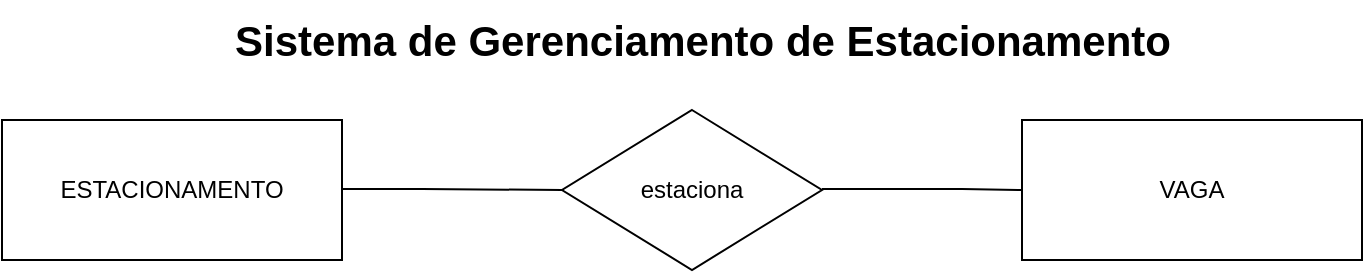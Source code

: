 <mxfile version="20.2.8" type="github">
  <diagram id="-3AMFFtKCczr6PJ7xZKp" name="Página-1">
    <mxGraphModel dx="868" dy="482" grid="1" gridSize="10" guides="1" tooltips="1" connect="1" arrows="1" fold="1" page="1" pageScale="1" pageWidth="827" pageHeight="1169" math="0" shadow="0">
      <root>
        <mxCell id="0" />
        <mxCell id="1" parent="0" />
        <mxCell id="rqUFjf_ysvI5r7aMsHxQ-1" value="ESTACIONAMENTO" style="rounded=0;whiteSpace=wrap;html=1;" parent="1" vertex="1">
          <mxGeometry x="40" y="90" width="170" height="70" as="geometry" />
        </mxCell>
        <mxCell id="rqUFjf_ysvI5r7aMsHxQ-2" value="Sistema de Gerenciamento de Estacionamento" style="text;html=1;resizable=0;autosize=1;align=center;verticalAlign=middle;points=[];fillColor=none;strokeColor=none;rounded=0;fontStyle=1;fontSize=21;" parent="1" vertex="1">
          <mxGeometry x="145" y="30" width="490" height="40" as="geometry" />
        </mxCell>
        <mxCell id="rylITT0ITqVEOuKbowbq-1" value="VAGA" style="rounded=0;whiteSpace=wrap;html=1;" vertex="1" parent="1">
          <mxGeometry x="550" y="90" width="170" height="70" as="geometry" />
        </mxCell>
        <mxCell id="rylITT0ITqVEOuKbowbq-2" value="estaciona" style="rhombus;whiteSpace=wrap;html=1;" vertex="1" parent="1">
          <mxGeometry x="320" y="85" width="130" height="80" as="geometry" />
        </mxCell>
        <mxCell id="rylITT0ITqVEOuKbowbq-3" value="" style="endArrow=none;html=1;rounded=0;entryX=0;entryY=0.5;entryDx=0;entryDy=0;" edge="1" parent="1" target="rylITT0ITqVEOuKbowbq-1">
          <mxGeometry width="50" height="50" relative="1" as="geometry">
            <mxPoint x="450" y="124.5" as="sourcePoint" />
            <mxPoint x="570" y="124.5" as="targetPoint" />
            <Array as="points">
              <mxPoint x="520" y="124.5" />
            </Array>
          </mxGeometry>
        </mxCell>
        <mxCell id="rylITT0ITqVEOuKbowbq-5" value="" style="endArrow=none;html=1;rounded=0;" edge="1" parent="1">
          <mxGeometry width="50" height="50" relative="1" as="geometry">
            <mxPoint x="210" y="124.5" as="sourcePoint" />
            <mxPoint x="320" y="125" as="targetPoint" />
            <Array as="points">
              <mxPoint x="250" y="124.5" />
            </Array>
          </mxGeometry>
        </mxCell>
      </root>
    </mxGraphModel>
  </diagram>
</mxfile>
